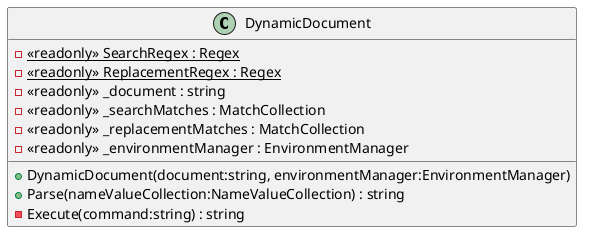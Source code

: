 @startuml
class DynamicDocument {
    - {static} <<readonly>> SearchRegex : Regex
    - {static} <<readonly>> ReplacementRegex : Regex
    - <<readonly>> _document : string
    - <<readonly>> _searchMatches : MatchCollection
    - <<readonly>> _replacementMatches : MatchCollection
    - <<readonly>> _environmentManager : EnvironmentManager
    + DynamicDocument(document:string, environmentManager:EnvironmentManager)
    + Parse(nameValueCollection:NameValueCollection) : string
    - Execute(command:string) : string
}
@enduml
